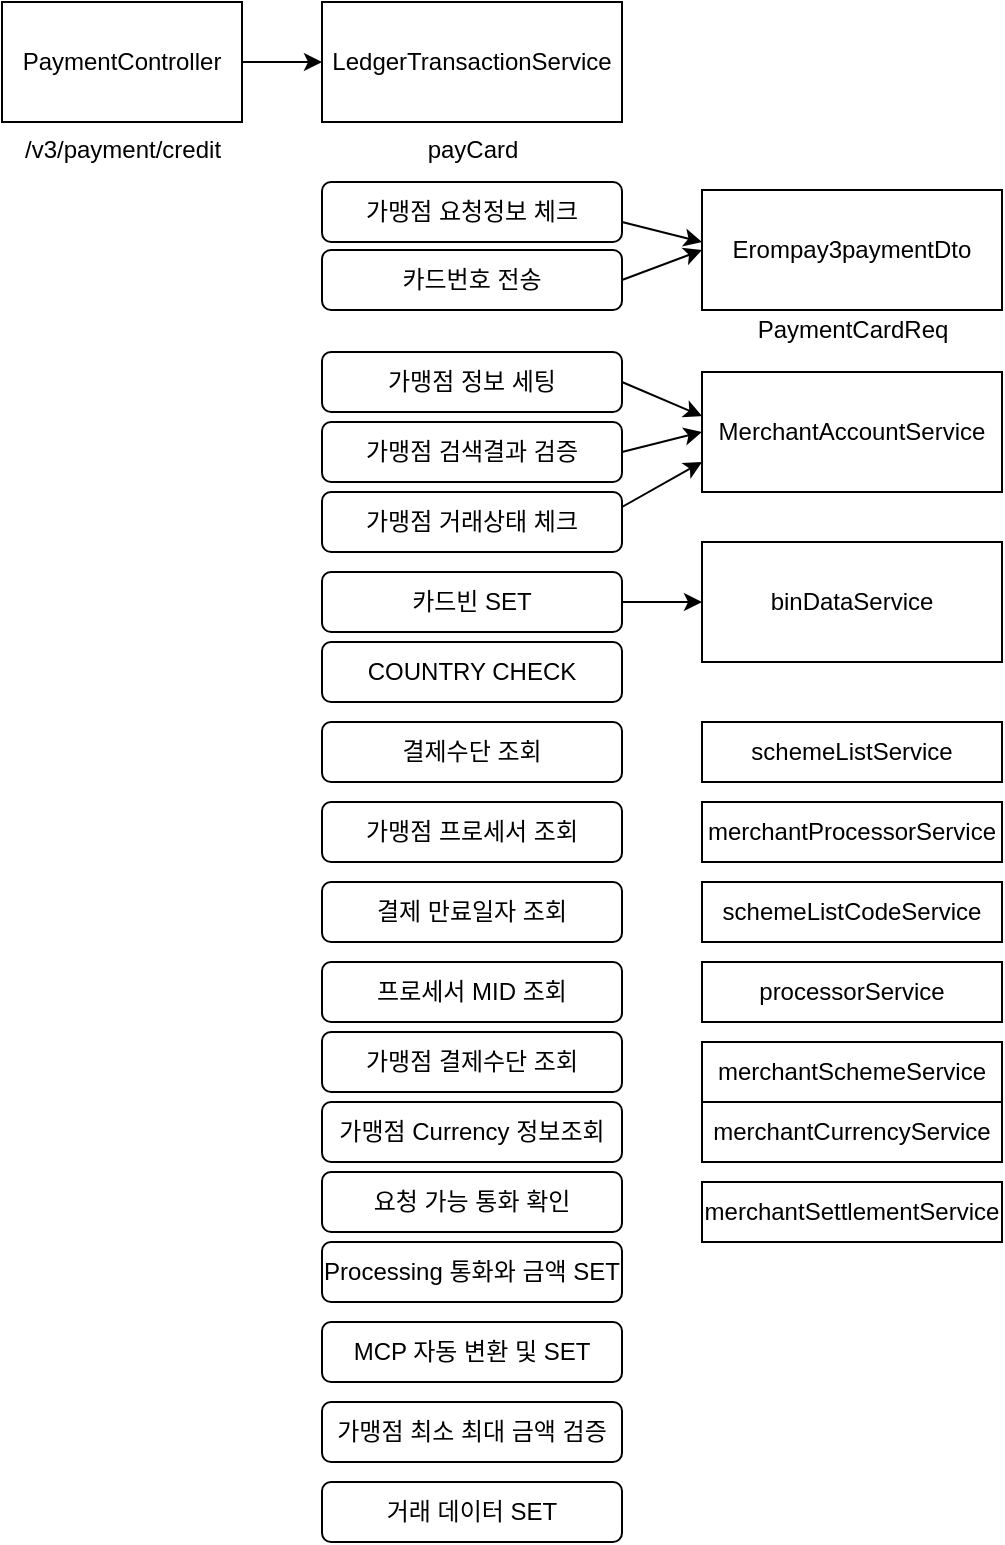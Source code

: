 <mxfile version="20.5.3" type="github">
  <diagram id="C5RBs43oDa-KdzZeNtuy" name="Page-1">
    <mxGraphModel dx="1422" dy="794" grid="1" gridSize="10" guides="1" tooltips="1" connect="1" arrows="1" fold="1" page="1" pageScale="1" pageWidth="827" pageHeight="1169" math="0" shadow="0">
      <root>
        <mxCell id="WIyWlLk6GJQsqaUBKTNV-0" />
        <mxCell id="WIyWlLk6GJQsqaUBKTNV-1" parent="WIyWlLk6GJQsqaUBKTNV-0" />
        <mxCell id="VQeY1ZyDB1w77uvYQ3KY-0" value="PaymentController" style="rounded=0;whiteSpace=wrap;html=1;" vertex="1" parent="WIyWlLk6GJQsqaUBKTNV-1">
          <mxGeometry x="20" y="40" width="120" height="60" as="geometry" />
        </mxCell>
        <mxCell id="VQeY1ZyDB1w77uvYQ3KY-1" value="&lt;span style=&quot;font-weight: normal;&quot;&gt;&lt;font style=&quot;font-size: 12px;&quot;&gt;/v3/payment/credit&lt;/font&gt;&lt;/span&gt;" style="text;strokeColor=none;fillColor=none;html=1;fontSize=24;fontStyle=1;verticalAlign=middle;align=center;" vertex="1" parent="WIyWlLk6GJQsqaUBKTNV-1">
          <mxGeometry x="30" y="90" width="100" height="40" as="geometry" />
        </mxCell>
        <mxCell id="VQeY1ZyDB1w77uvYQ3KY-2" value="" style="endArrow=classic;html=1;rounded=0;fontSize=12;" edge="1" parent="WIyWlLk6GJQsqaUBKTNV-1">
          <mxGeometry width="50" height="50" relative="1" as="geometry">
            <mxPoint x="140" y="70" as="sourcePoint" />
            <mxPoint x="180" y="70" as="targetPoint" />
          </mxGeometry>
        </mxCell>
        <mxCell id="VQeY1ZyDB1w77uvYQ3KY-3" value="LedgerTransactionService" style="rounded=0;whiteSpace=wrap;html=1;fontSize=12;" vertex="1" parent="WIyWlLk6GJQsqaUBKTNV-1">
          <mxGeometry x="180" y="40" width="150" height="60" as="geometry" />
        </mxCell>
        <mxCell id="VQeY1ZyDB1w77uvYQ3KY-4" value="&lt;span style=&quot;font-weight: normal;&quot;&gt;&lt;font style=&quot;font-size: 12px;&quot;&gt;payCard&lt;/font&gt;&lt;/span&gt;" style="text;strokeColor=none;fillColor=none;html=1;fontSize=24;fontStyle=1;verticalAlign=middle;align=center;" vertex="1" parent="WIyWlLk6GJQsqaUBKTNV-1">
          <mxGeometry x="205" y="90" width="100" height="40" as="geometry" />
        </mxCell>
        <mxCell id="VQeY1ZyDB1w77uvYQ3KY-6" value="가맹점 요청정보 체크" style="rounded=1;whiteSpace=wrap;html=1;fontSize=12;" vertex="1" parent="WIyWlLk6GJQsqaUBKTNV-1">
          <mxGeometry x="180" y="130" width="150" height="30" as="geometry" />
        </mxCell>
        <mxCell id="VQeY1ZyDB1w77uvYQ3KY-7" value="카드번호 전송" style="rounded=1;whiteSpace=wrap;html=1;fontSize=12;" vertex="1" parent="WIyWlLk6GJQsqaUBKTNV-1">
          <mxGeometry x="180" y="164" width="150" height="30" as="geometry" />
        </mxCell>
        <mxCell id="VQeY1ZyDB1w77uvYQ3KY-24" value="" style="edgeStyle=orthogonalEdgeStyle;rounded=0;orthogonalLoop=1;jettySize=auto;html=1;fontSize=12;" edge="1" parent="WIyWlLk6GJQsqaUBKTNV-1" source="VQeY1ZyDB1w77uvYQ3KY-8" target="VQeY1ZyDB1w77uvYQ3KY-23">
          <mxGeometry relative="1" as="geometry" />
        </mxCell>
        <mxCell id="VQeY1ZyDB1w77uvYQ3KY-8" value="카드빈 SET" style="rounded=1;whiteSpace=wrap;html=1;fontSize=12;" vertex="1" parent="WIyWlLk6GJQsqaUBKTNV-1">
          <mxGeometry x="180" y="325" width="150" height="30" as="geometry" />
        </mxCell>
        <mxCell id="VQeY1ZyDB1w77uvYQ3KY-9" value="COUNTRY CHECK" style="rounded=1;whiteSpace=wrap;html=1;fontSize=12;" vertex="1" parent="WIyWlLk6GJQsqaUBKTNV-1">
          <mxGeometry x="180" y="360" width="150" height="30" as="geometry" />
        </mxCell>
        <mxCell id="VQeY1ZyDB1w77uvYQ3KY-10" value="Erompay3paymentDto" style="rounded=0;whiteSpace=wrap;html=1;fontSize=12;" vertex="1" parent="WIyWlLk6GJQsqaUBKTNV-1">
          <mxGeometry x="370" y="134" width="150" height="60" as="geometry" />
        </mxCell>
        <mxCell id="VQeY1ZyDB1w77uvYQ3KY-11" value="" style="endArrow=classic;html=1;rounded=0;fontSize=12;" edge="1" parent="WIyWlLk6GJQsqaUBKTNV-1">
          <mxGeometry width="50" height="50" relative="1" as="geometry">
            <mxPoint x="330" y="150" as="sourcePoint" />
            <mxPoint x="370" y="160" as="targetPoint" />
          </mxGeometry>
        </mxCell>
        <mxCell id="VQeY1ZyDB1w77uvYQ3KY-14" value="" style="endArrow=classic;html=1;rounded=0;fontSize=12;exitX=1;exitY=0.5;exitDx=0;exitDy=0;entryX=0;entryY=0.5;entryDx=0;entryDy=0;" edge="1" parent="WIyWlLk6GJQsqaUBKTNV-1" source="VQeY1ZyDB1w77uvYQ3KY-7" target="VQeY1ZyDB1w77uvYQ3KY-10">
          <mxGeometry width="50" height="50" relative="1" as="geometry">
            <mxPoint x="390" y="430" as="sourcePoint" />
            <mxPoint x="440" y="380" as="targetPoint" />
          </mxGeometry>
        </mxCell>
        <mxCell id="VQeY1ZyDB1w77uvYQ3KY-15" value="&lt;span style=&quot;font-weight: normal;&quot;&gt;&lt;font style=&quot;font-size: 12px;&quot;&gt;PaymentCardReq&lt;/font&gt;&lt;/span&gt;" style="text;strokeColor=none;fillColor=none;html=1;fontSize=24;fontStyle=1;verticalAlign=middle;align=center;" vertex="1" parent="WIyWlLk6GJQsqaUBKTNV-1">
          <mxGeometry x="395" y="180" width="100" height="40" as="geometry" />
        </mxCell>
        <mxCell id="VQeY1ZyDB1w77uvYQ3KY-16" value="가맹점 정보 세팅" style="rounded=1;whiteSpace=wrap;html=1;fontSize=12;" vertex="1" parent="WIyWlLk6GJQsqaUBKTNV-1">
          <mxGeometry x="180" y="215" width="150" height="30" as="geometry" />
        </mxCell>
        <mxCell id="VQeY1ZyDB1w77uvYQ3KY-17" value="가맹점 검색결과 검증" style="rounded=1;whiteSpace=wrap;html=1;fontSize=12;" vertex="1" parent="WIyWlLk6GJQsqaUBKTNV-1">
          <mxGeometry x="180" y="250" width="150" height="30" as="geometry" />
        </mxCell>
        <mxCell id="VQeY1ZyDB1w77uvYQ3KY-18" value="가맹점 거래상태 체크" style="rounded=1;whiteSpace=wrap;html=1;fontSize=12;" vertex="1" parent="WIyWlLk6GJQsqaUBKTNV-1">
          <mxGeometry x="180" y="285" width="150" height="30" as="geometry" />
        </mxCell>
        <mxCell id="VQeY1ZyDB1w77uvYQ3KY-19" value="MerchantAccountService" style="rounded=0;whiteSpace=wrap;html=1;fontSize=12;" vertex="1" parent="WIyWlLk6GJQsqaUBKTNV-1">
          <mxGeometry x="370" y="225" width="150" height="60" as="geometry" />
        </mxCell>
        <mxCell id="VQeY1ZyDB1w77uvYQ3KY-20" value="" style="endArrow=classic;html=1;rounded=0;fontSize=12;exitX=1;exitY=0.5;exitDx=0;exitDy=0;entryX=0;entryY=0.367;entryDx=0;entryDy=0;entryPerimeter=0;" edge="1" parent="WIyWlLk6GJQsqaUBKTNV-1" source="VQeY1ZyDB1w77uvYQ3KY-16" target="VQeY1ZyDB1w77uvYQ3KY-19">
          <mxGeometry width="50" height="50" relative="1" as="geometry">
            <mxPoint x="390" y="350" as="sourcePoint" />
            <mxPoint x="440" y="300" as="targetPoint" />
          </mxGeometry>
        </mxCell>
        <mxCell id="VQeY1ZyDB1w77uvYQ3KY-21" value="" style="endArrow=classic;html=1;rounded=0;fontSize=12;exitX=1;exitY=0.5;exitDx=0;exitDy=0;entryX=0;entryY=0.5;entryDx=0;entryDy=0;" edge="1" parent="WIyWlLk6GJQsqaUBKTNV-1" source="VQeY1ZyDB1w77uvYQ3KY-17" target="VQeY1ZyDB1w77uvYQ3KY-19">
          <mxGeometry width="50" height="50" relative="1" as="geometry">
            <mxPoint x="390" y="350" as="sourcePoint" />
            <mxPoint x="440" y="300" as="targetPoint" />
          </mxGeometry>
        </mxCell>
        <mxCell id="VQeY1ZyDB1w77uvYQ3KY-22" value="" style="endArrow=classic;html=1;rounded=0;fontSize=12;exitX=1;exitY=0.25;exitDx=0;exitDy=0;entryX=0;entryY=0.75;entryDx=0;entryDy=0;" edge="1" parent="WIyWlLk6GJQsqaUBKTNV-1" source="VQeY1ZyDB1w77uvYQ3KY-18" target="VQeY1ZyDB1w77uvYQ3KY-19">
          <mxGeometry width="50" height="50" relative="1" as="geometry">
            <mxPoint x="330" y="305" as="sourcePoint" />
            <mxPoint x="390" y="275" as="targetPoint" />
          </mxGeometry>
        </mxCell>
        <mxCell id="VQeY1ZyDB1w77uvYQ3KY-23" value="binDataService" style="whiteSpace=wrap;html=1;fontSize=12;" vertex="1" parent="WIyWlLk6GJQsqaUBKTNV-1">
          <mxGeometry x="370" y="310" width="150" height="60" as="geometry" />
        </mxCell>
        <mxCell id="VQeY1ZyDB1w77uvYQ3KY-25" value="결제수단 조회" style="rounded=1;whiteSpace=wrap;html=1;fontSize=12;" vertex="1" parent="WIyWlLk6GJQsqaUBKTNV-1">
          <mxGeometry x="180" y="400" width="150" height="30" as="geometry" />
        </mxCell>
        <mxCell id="VQeY1ZyDB1w77uvYQ3KY-30" value="가맹점 프로세서 조회" style="rounded=1;whiteSpace=wrap;html=1;fontSize=12;" vertex="1" parent="WIyWlLk6GJQsqaUBKTNV-1">
          <mxGeometry x="180" y="440" width="150" height="30" as="geometry" />
        </mxCell>
        <mxCell id="VQeY1ZyDB1w77uvYQ3KY-31" value="결제 만료일자 조회" style="rounded=1;whiteSpace=wrap;html=1;fontSize=12;" vertex="1" parent="WIyWlLk6GJQsqaUBKTNV-1">
          <mxGeometry x="180" y="480" width="150" height="30" as="geometry" />
        </mxCell>
        <mxCell id="VQeY1ZyDB1w77uvYQ3KY-32" value="프로세서 MID 조회" style="rounded=1;whiteSpace=wrap;html=1;fontSize=12;" vertex="1" parent="WIyWlLk6GJQsqaUBKTNV-1">
          <mxGeometry x="180" y="520" width="150" height="30" as="geometry" />
        </mxCell>
        <mxCell id="VQeY1ZyDB1w77uvYQ3KY-33" value="가맹점 결제수단 조회" style="rounded=1;whiteSpace=wrap;html=1;fontSize=12;" vertex="1" parent="WIyWlLk6GJQsqaUBKTNV-1">
          <mxGeometry x="180" y="555" width="150" height="30" as="geometry" />
        </mxCell>
        <mxCell id="VQeY1ZyDB1w77uvYQ3KY-34" value="가맹점 Currency 정보조회" style="rounded=1;whiteSpace=wrap;html=1;fontSize=12;" vertex="1" parent="WIyWlLk6GJQsqaUBKTNV-1">
          <mxGeometry x="180" y="590" width="150" height="30" as="geometry" />
        </mxCell>
        <mxCell id="VQeY1ZyDB1w77uvYQ3KY-35" value="요청 가능 통화 확인" style="rounded=1;whiteSpace=wrap;html=1;fontSize=12;" vertex="1" parent="WIyWlLk6GJQsqaUBKTNV-1">
          <mxGeometry x="180" y="625" width="150" height="30" as="geometry" />
        </mxCell>
        <mxCell id="VQeY1ZyDB1w77uvYQ3KY-36" value="Processing 통화와 금액 SET" style="rounded=1;whiteSpace=wrap;html=1;fontSize=12;" vertex="1" parent="WIyWlLk6GJQsqaUBKTNV-1">
          <mxGeometry x="180" y="660" width="150" height="30" as="geometry" />
        </mxCell>
        <mxCell id="VQeY1ZyDB1w77uvYQ3KY-39" value="MCP 자동 변환 및 SET" style="rounded=1;whiteSpace=wrap;html=1;fontSize=12;" vertex="1" parent="WIyWlLk6GJQsqaUBKTNV-1">
          <mxGeometry x="180" y="700" width="150" height="30" as="geometry" />
        </mxCell>
        <mxCell id="VQeY1ZyDB1w77uvYQ3KY-40" value="가맹점 최소 최대 금액 검증" style="rounded=1;whiteSpace=wrap;html=1;fontSize=12;" vertex="1" parent="WIyWlLk6GJQsqaUBKTNV-1">
          <mxGeometry x="180" y="740" width="150" height="30" as="geometry" />
        </mxCell>
        <mxCell id="VQeY1ZyDB1w77uvYQ3KY-41" value="거래 데이터 SET" style="rounded=1;whiteSpace=wrap;html=1;fontSize=12;" vertex="1" parent="WIyWlLk6GJQsqaUBKTNV-1">
          <mxGeometry x="180" y="780" width="150" height="30" as="geometry" />
        </mxCell>
        <mxCell id="VQeY1ZyDB1w77uvYQ3KY-42" value="schemeListService" style="whiteSpace=wrap;html=1;fontSize=12;" vertex="1" parent="WIyWlLk6GJQsqaUBKTNV-1">
          <mxGeometry x="370" y="400" width="150" height="30" as="geometry" />
        </mxCell>
        <mxCell id="VQeY1ZyDB1w77uvYQ3KY-43" value="merchantProcessorService" style="whiteSpace=wrap;html=1;fontSize=12;" vertex="1" parent="WIyWlLk6GJQsqaUBKTNV-1">
          <mxGeometry x="370" y="440" width="150" height="30" as="geometry" />
        </mxCell>
        <mxCell id="VQeY1ZyDB1w77uvYQ3KY-44" value="schemeListCodeService" style="whiteSpace=wrap;html=1;fontSize=12;" vertex="1" parent="WIyWlLk6GJQsqaUBKTNV-1">
          <mxGeometry x="370" y="480" width="150" height="30" as="geometry" />
        </mxCell>
        <mxCell id="VQeY1ZyDB1w77uvYQ3KY-45" value="processorService" style="whiteSpace=wrap;html=1;fontSize=12;" vertex="1" parent="WIyWlLk6GJQsqaUBKTNV-1">
          <mxGeometry x="370" y="520" width="150" height="30" as="geometry" />
        </mxCell>
        <mxCell id="VQeY1ZyDB1w77uvYQ3KY-46" value="merchantSchemeService" style="whiteSpace=wrap;html=1;fontSize=12;" vertex="1" parent="WIyWlLk6GJQsqaUBKTNV-1">
          <mxGeometry x="370" y="560" width="150" height="30" as="geometry" />
        </mxCell>
        <mxCell id="VQeY1ZyDB1w77uvYQ3KY-47" value="merchantCurrencyService" style="whiteSpace=wrap;html=1;fontSize=12;" vertex="1" parent="WIyWlLk6GJQsqaUBKTNV-1">
          <mxGeometry x="370" y="590" width="150" height="30" as="geometry" />
        </mxCell>
        <mxCell id="VQeY1ZyDB1w77uvYQ3KY-48" value="merchantSettlementService" style="whiteSpace=wrap;html=1;fontSize=12;" vertex="1" parent="WIyWlLk6GJQsqaUBKTNV-1">
          <mxGeometry x="370" y="630" width="150" height="30" as="geometry" />
        </mxCell>
      </root>
    </mxGraphModel>
  </diagram>
</mxfile>
